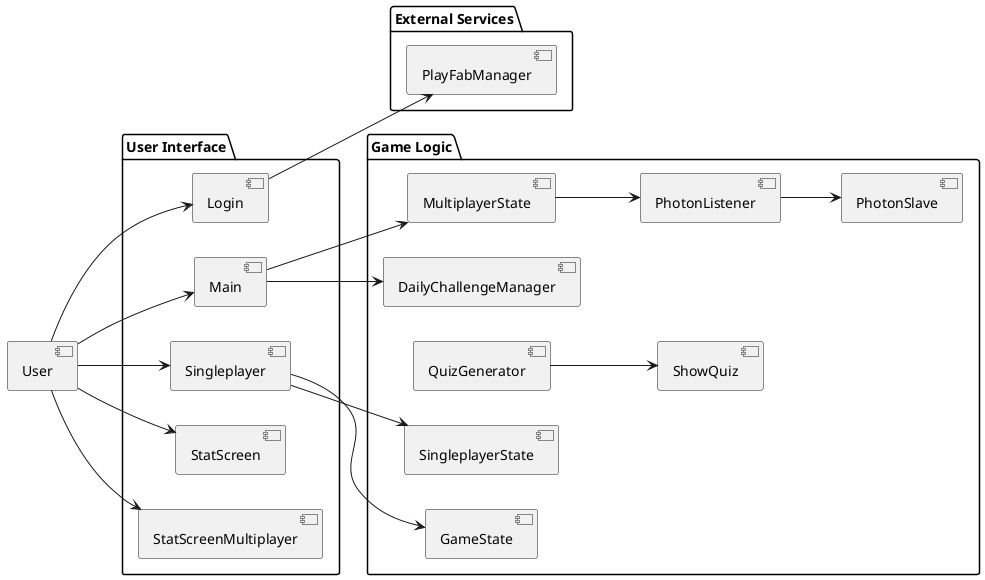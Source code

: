 @startuml
left to right direction

package "User Interface" {
    [Login]
    [Main]
    [Singleplayer]
    [StatScreen]
    [StatScreenMultiplayer]
}

package "Game Logic" {
    [GameState]
    [SingleplayerState]
    [QuizGenerator]
    [ShowQuiz]
    [DailyChallengeManager]
    [MultiplayerState]
    [PhotonListener]
    [PhotonSlave]
}

package "External Services" {
    [PlayFabManager]
}

[User] --> [Login]
[User] --> [Main]
[User] --> [Singleplayer]
[User] --> [StatScreen]
[User] --> [StatScreenMultiplayer]

[Login] --> [PlayFabManager]
[Singleplayer] --> [GameState]
[Singleplayer] --> [SingleplayerState]
[Main] --> [DailyChallengeManager]
[Main] --> [MultiplayerState]
[MultiplayerState] --> [PhotonListener]
[PhotonListener] --> [PhotonSlave]
[QuizGenerator] --> [ShowQuiz]

@enduml